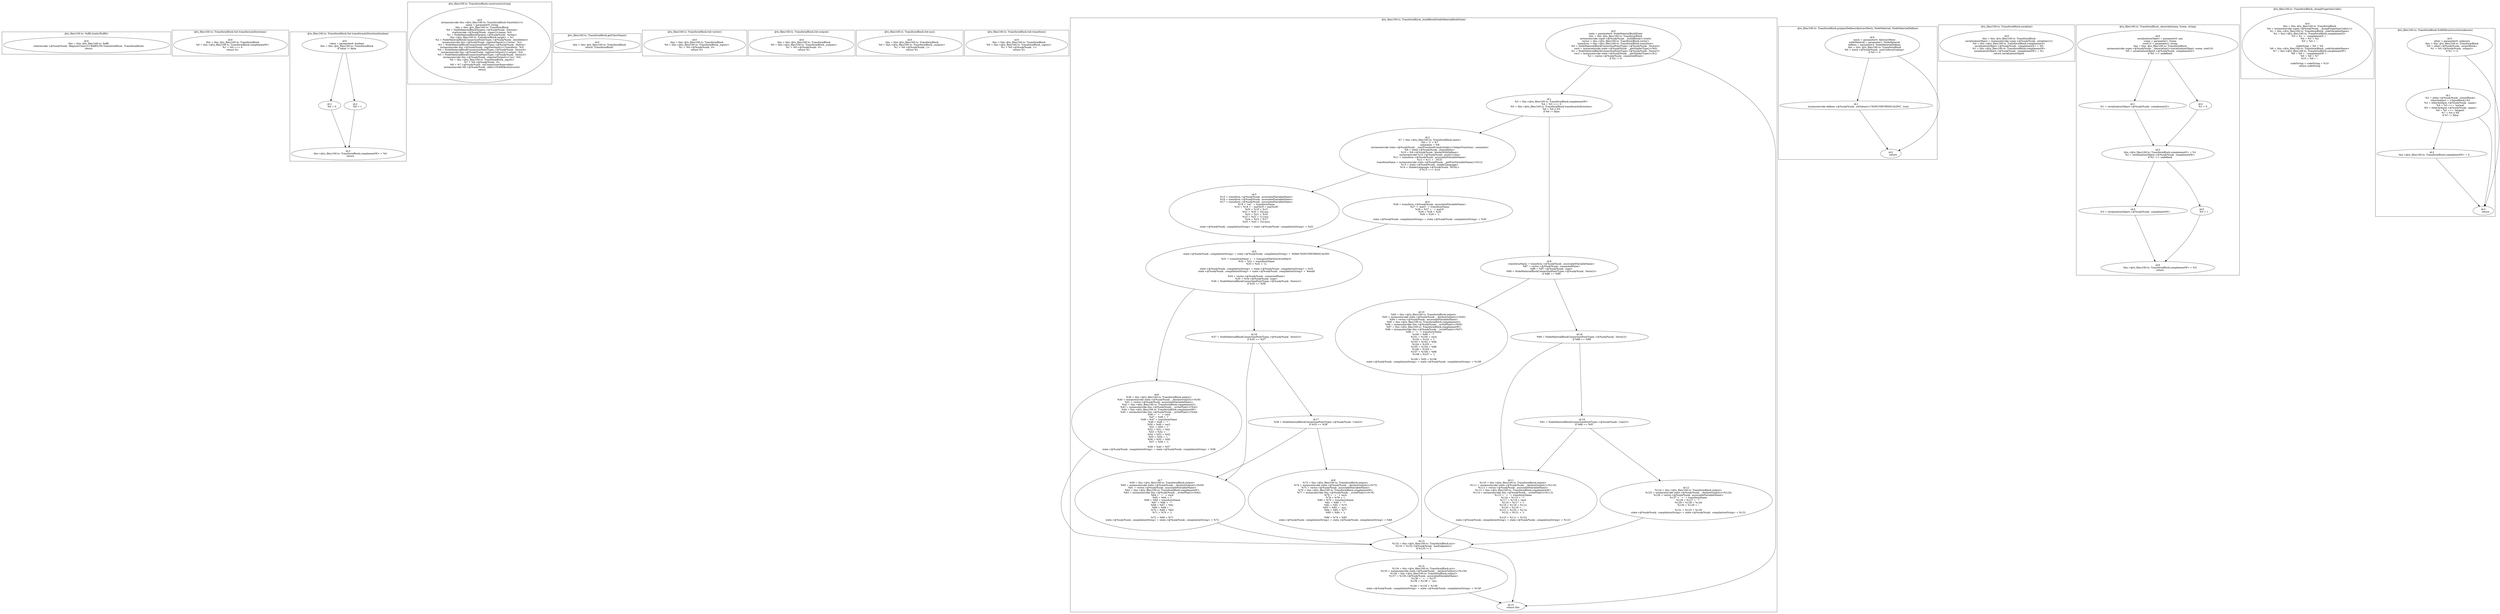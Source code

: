digraph "160.ts" {
subgraph "cluster_@ts_files/160.ts: %dflt.[static]%dflt()" {
  label="@ts_files/160.ts: %dflt.[static]%dflt()";
  Node33710 [label="id:0
      this = this: @ts_files/160.ts: %dflt
      staticinvoke <@%unk/%unk: .RegisterClass()>('BABYLON.TransformBlock', TransformBlock)
      return"];
}
subgraph "cluster_@ts_files/160.ts: TransformBlock.Get-transformAsDirection()" {
  label="@ts_files/160.ts: TransformBlock.Get-transformAsDirection()";
  Node54900 [label="id:0
      this = this: @ts_files/160.ts: TransformBlock
      %0 = this.<@ts_files/160.ts: TransformBlock.complementW>
      %1 = %0 === 0
      return %1"];
}
subgraph "cluster_@ts_files/160.ts: TransformBlock.Set-transformAsDirection(boolean)" {
  label="@ts_files/160.ts: TransformBlock.Set-transformAsDirection(boolean)";
  Node62380 [label="id:0
      value = parameter0: boolean
      this = this: @ts_files/160.ts: TransformBlock
      if value != false"];
  Node62381 [label="id:1
      %0 = 0"];
  Node62382 [label="id:2
      %0 = 1"];
  Node62383 [label="id:3
      this.<@ts_files/160.ts: TransformBlock.complementW> = %0
      return"];
  Node62380 -> Node62381;
  Node62380 -> Node62382;
  Node62381 -> Node62383;
  Node62382 -> Node62383;
}
subgraph "cluster_@ts_files/160.ts: TransformBlock.constructor(string)" {
  label="@ts_files/160.ts: TransformBlock.constructor(string)";
  Node49450 [label="id:0
      instanceinvoke this.<@ts_files/160.ts: TransformBlock.%instInit()>()
      name = parameter0: string
      this = this: @ts_files/160.ts: TransformBlock
      %0 = NodeMaterialBlockTargets.<@%unk/%unk: .Neutral>
      staticinvoke <@%unk/%unk: .super()>(name, %0)
      %1 = NodeMaterialBlockTargets.<@%unk/%unk: .Vertex>
      this.<@ts_files/160.ts: TransformBlock.target> = %1
      %2 = NodeMaterialBlockConnectionPointTypes.<@%unk/%unk: .AutoDetect>
      instanceinvoke this.<@%unk/%unk: .registerInput()>('vector', %2)
      %3 = NodeMaterialBlockConnectionPointTypes.<@%unk/%unk: .Matrix>
      instanceinvoke this.<@%unk/%unk: .registerInput()>('transform', %3)
      %4 = NodeMaterialBlockConnectionPointTypes.<@%unk/%unk: .Vector4>
      instanceinvoke this.<@%unk/%unk: .registerOutput()>('output', %4)
      %5 = NodeMaterialBlockConnectionPointTypes.<@%unk/%unk: .Vector3>
      instanceinvoke this.<@%unk/%unk: .registerOutput()>('xyz', %5)
      %6 = this.<@ts_files/160.ts: TransformBlock._inputs>
      %7 = %6.<@%unk/%unk: .0>
      %8 = %7.<@%unk/%unk: .onConnectionObservable>
      instanceinvoke %8.<@%unk/%unk: .add()>(%AM0$constructor)
      return"];
}
subgraph "cluster_@ts_files/160.ts: TransformBlock.getClassName()" {
  label="@ts_files/160.ts: TransformBlock.getClassName()";
  Node42670 [label="id:0
      this = this: @ts_files/160.ts: TransformBlock
      return 'TransformBlock'"];
}
subgraph "cluster_@ts_files/160.ts: TransformBlock.Get-vector()" {
  label="@ts_files/160.ts: TransformBlock.Get-vector()";
  Node40520 [label="id:0
      this = this: @ts_files/160.ts: TransformBlock
      %0 = this.<@ts_files/160.ts: TransformBlock._inputs>
      %1 = %0.<@%unk/%unk: .0>
      return %1"];
}
subgraph "cluster_@ts_files/160.ts: TransformBlock.Get-output()" {
  label="@ts_files/160.ts: TransformBlock.Get-output()";
  Node40820 [label="id:0
      this = this: @ts_files/160.ts: TransformBlock
      %0 = this.<@ts_files/160.ts: TransformBlock._outputs>
      %1 = %0.<@%unk/%unk: .0>
      return %1"];
}
subgraph "cluster_@ts_files/160.ts: TransformBlock.Get-xyz()" {
  label="@ts_files/160.ts: TransformBlock.Get-xyz()";
  Node37560 [label="id:0
      this = this: @ts_files/160.ts: TransformBlock
      %0 = this.<@ts_files/160.ts: TransformBlock._outputs>
      %1 = %0.<@%unk/%unk: .1>
      return %1"];
}
subgraph "cluster_@ts_files/160.ts: TransformBlock.Get-transform()" {
  label="@ts_files/160.ts: TransformBlock.Get-transform()";
  Node43810 [label="id:0
      this = this: @ts_files/160.ts: TransformBlock
      %0 = this.<@ts_files/160.ts: TransformBlock._inputs>
      %1 = %0.<@%unk/%unk: .1>
      return %1"];
}
subgraph "cluster_@ts_files/160.ts: TransformBlock._buildBlock(NodeMaterialBuildState)" {
  label="@ts_files/160.ts: TransformBlock._buildBlock(NodeMaterialBuildState)";
  Node63880 [label="id:0
      state = parameter0: NodeMaterialBuildState
      this = this: @ts_files/160.ts: TransformBlock
      instanceinvoke super.<@%unk/%unk: ._buildBlock()>(state)
      vector = this.<@ts_files/160.ts: TransformBlock.vector>
      transform = this.<@ts_files/160.ts: TransformBlock.transform>
      %0 = NodeMaterialBlockConnectionPointTypes.<@%unk/%unk: .Vector4>
      vec4 = instanceinvoke state.<@%unk/%unk: ._getShaderType()>(%0)
      %1 = NodeMaterialBlockConnectionPointTypes.<@%unk/%unk: .Vector3>
      vec3 = instanceinvoke state.<@%unk/%unk: ._getShaderType()>(%1)
      %2 = vector.<@%unk/%unk: .connectedPoint>
      if %2 != 0"];
  Node63881 [label="id:1
      %3 = this.<@ts_files/160.ts: TransformBlock.complementW>
      %4 = %3 === 0
      %5 = this.<@ts_files/160.ts: TransformBlock.transformAsDirection>
      %6 = %4 || %5
      if %6 != false"];
  Node63882 [label="id:2
      %7 = this.<@ts_files/160.ts: TransformBlock.name>
      %8 = '//' + %7
      comments = %8
      instanceinvoke state.<@%unk/%unk: ._emitFunctionFromInclude()>('helperFunctions', comments)
      %9 = state.<@%unk/%unk: .sharedData>
      %10 = %9.<@%unk/%unk: .blocksWithDefines>
      instanceinvoke %10.<@%unk/%unk: .push()>(this)
      %11 = transform.<@%unk/%unk: .associatedVariableName>
      %12 = %11 + '_NUS'
      transformName = instanceinvoke state.<@%unk/%unk: ._getFreeVariableName()>(%12)
      %13 = state.<@%unk/%unk: .shaderLanguage>
      %14 = ShaderLanguage.<@%unk/%unk: .WGSL>
      if %13 === %14"];
  Node63883 [label="id:3
      %15 = transform.<@%unk/%unk: .associatedVariableName>
      %16 = transform.<@%unk/%unk: .associatedVariableName>
      %17 = transform.<@%unk/%unk: .associatedVariableName>
      %18 = 'var ' + transformName
      %19 = %18 + ': mat3x3f = mat3x3f('
      %20 = %19 + %15
      %21 = %20 + '[0].xyz, '
      %22 = %21 + %16
      %23 = %22 + '[1].xyz, '
      %24 = %23 + %17
      %25 = %24 + '[2].xyz);\n'
      state.<@%unk/%unk: .compilationString> = state.<@%unk/%unk: .compilationString> + %25"];
  Node63884 [label="id:4
      %26 = transform.<@%unk/%unk: .associatedVariableName>
      %27 = 'mat3 ' + transformName
      %28 = %27 + ' = mat3('
      %29 = %28 + %26
      %30 = %29 + ');\n'
      state.<@%unk/%unk: .compilationString> = state.<@%unk/%unk: .compilationString> + %30"];
  Node63885 [label="id:5
      state.<@%unk/%unk: .compilationString> = state.<@%unk/%unk: .compilationString> + '#ifdef NONUNIFORMSCALING
'
      %31 = transformName + ' = transposeMat3(inverseMat3('
      %32 = %31 + transformName
      %33 = %32 + '));\n'
      state.<@%unk/%unk: .compilationString> = state.<@%unk/%unk: .compilationString> + %33
      state.<@%unk/%unk: .compilationString> = state.<@%unk/%unk: .compilationString> + '#endif
'
      %34 = vector.<@%unk/%unk: .connectedPoint>
      %35 = %34.<@%unk/%unk: .type>
      %36 = NodeMaterialBlockConnectionPointTypes.<@%unk/%unk: .Vector2>
      if %35 == %36"];
  Node63886 [label="id:6
      %39 = this.<@ts_files/160.ts: TransformBlock.output>
      %40 = instanceinvoke state.<@%unk/%unk: ._declareOutput()>(%39)
      %41 = vector.<@%unk/%unk: .associatedVariableName>
      %42 = this.<@ts_files/160.ts: TransformBlock.complementZ>
      %43 = instanceinvoke this.<@%unk/%unk: ._writeFloat()>(%42)
      %44 = this.<@ts_files/160.ts: TransformBlock.complementW>
      %45 = instanceinvoke this.<@%unk/%unk: ._writeFloat()>(%44)
      %46 = ' = ' + vec4
      %47 = %46 + '('
      %48 = %47 + transformName
      %49 = %48 + ' * '
      %50 = %49 + vec3
      %51 = %50 + '('
      %52 = %51 + %41
      %53 = %52 + ', '
      %54 = %53 + %43
      %55 = %54 + '), '
      %56 = %55 + %45
      %57 = %56 + ');\n'
      %58 = %40 + %57
      state.<@%unk/%unk: .compilationString> = state.<@%unk/%unk: .compilationString> + %58"];
  Node63887 [label="id:7
      %59 = this.<@ts_files/160.ts: TransformBlock.output>
      %60 = instanceinvoke state.<@%unk/%unk: ._declareOutput()>(%59)
      %61 = vector.<@%unk/%unk: .associatedVariableName>
      %62 = this.<@ts_files/160.ts: TransformBlock.complementW>
      %63 = instanceinvoke this.<@%unk/%unk: ._writeFloat()>(%62)
      %64 = ' = ' + vec4
      %65 = %64 + '('
      %66 = %65 + transformName
      %67 = %66 + ' * '
      %68 = %67 + %61
      %69 = %68 + ', '
      %70 = %69 + %63
      %71 = %70 + ');\n'
      %72 = %60 + %71
      state.<@%unk/%unk: .compilationString> = state.<@%unk/%unk: .compilationString> + %72"];
  Node63888 [label="id:8
      %73 = this.<@ts_files/160.ts: TransformBlock.output>
      %74 = instanceinvoke state.<@%unk/%unk: ._declareOutput()>(%73)
      %75 = vector.<@%unk/%unk: .associatedVariableName>
      %76 = this.<@ts_files/160.ts: TransformBlock.complementW>
      %77 = instanceinvoke this.<@%unk/%unk: ._writeFloat()>(%76)
      %78 = ' = ' + vec4
      %79 = %78 + '('
      %80 = %79 + transformName
      %81 = %80 + ' * '
      %82 = %81 + %75
      %83 = %82 + '.xyz, '
      %84 = %83 + %77
      %85 = %84 + ');\n'
      %86 = %74 + %85
      state.<@%unk/%unk: .compilationString> = state.<@%unk/%unk: .compilationString> + %86"];
  Node63889 [label="id:9
      transformName = transform.<@%unk/%unk: .associatedVariableName>
      %87 = vector.<@%unk/%unk: .connectedPoint>
      %88 = %87.<@%unk/%unk: .type>
      %89 = NodeMaterialBlockConnectionPointTypes.<@%unk/%unk: .Vector2>
      if %88 == %89"];
  Node638810 [label="id:10
      %92 = this.<@ts_files/160.ts: TransformBlock.output>
      %93 = instanceinvoke state.<@%unk/%unk: ._declareOutput()>(%92)
      %94 = vector.<@%unk/%unk: .associatedVariableName>
      %95 = this.<@ts_files/160.ts: TransformBlock.complementZ>
      %96 = instanceinvoke this.<@%unk/%unk: ._writeFloat()>(%95)
      %97 = this.<@ts_files/160.ts: TransformBlock.complementW>
      %98 = instanceinvoke this.<@%unk/%unk: ._writeFloat()>(%97)
      %99 = ' = ' + transformName
      %100 = %99 + ' * '
      %101 = %100 + vec4
      %102 = %101 + '('
      %103 = %102 + %94
      %104 = %103 + ', '
      %105 = %104 + %96
      %106 = %105 + ', '
      %107 = %106 + %98
      %108 = %107 + ');\n'
      %109 = %93 + %108
      state.<@%unk/%unk: .compilationString> = state.<@%unk/%unk: .compilationString> + %109"];
  Node638811 [label="id:11
      %110 = this.<@ts_files/160.ts: TransformBlock.output>
      %111 = instanceinvoke state.<@%unk/%unk: ._declareOutput()>(%110)
      %112 = vector.<@%unk/%unk: .associatedVariableName>
      %113 = this.<@ts_files/160.ts: TransformBlock.complementW>
      %114 = instanceinvoke this.<@%unk/%unk: ._writeFloat()>(%113)
      %115 = ' = ' + transformName
      %116 = %115 + ' * '
      %117 = %116 + vec4
      %118 = %117 + '('
      %119 = %118 + %112
      %120 = %119 + ', '
      %121 = %120 + %114
      %122 = %121 + ');\n'
      %123 = %111 + %122
      state.<@%unk/%unk: .compilationString> = state.<@%unk/%unk: .compilationString> + %123"];
  Node638812 [label="id:12
      %124 = this.<@ts_files/160.ts: TransformBlock.output>
      %125 = instanceinvoke state.<@%unk/%unk: ._declareOutput()>(%124)
      %126 = vector.<@%unk/%unk: .associatedVariableName>
      %127 = ' = ' + transformName
      %128 = %127 + ' * '
      %129 = %128 + %126
      %130 = %129 + ';\n'
      %131 = %125 + %130
      state.<@%unk/%unk: .compilationString> = state.<@%unk/%unk: .compilationString> + %131"];
  Node638813 [label="id:13
      %132 = this.<@ts_files/160.ts: TransformBlock.xyz>
      %133 = %132.<@%unk/%unk: .hasEndpoints>
      if %133 != 0"];
  Node638814 [label="id:14
      %134 = this.<@ts_files/160.ts: TransformBlock.xyz>
      %135 = instanceinvoke state.<@%unk/%unk: ._declareOutput()>(%134)
      %136 = this.<@ts_files/160.ts: TransformBlock.output>
      %137 = %136.<@%unk/%unk: .associatedVariableName>
      %138 = ' = ' + %137
      %139 = %138 + '.xyz;\n'
      %140 = %135 + %139
      state.<@%unk/%unk: .compilationString> = state.<@%unk/%unk: .compilationString> + %140"];
  Node638815 [label="id:15
      return this"];
  Node638816 [label="id:16
      %37 = NodeMaterialBlockConnectionPointTypes.<@%unk/%unk: .Vector3>
      if %35 == %37"];
  Node638817 [label="id:17
      %38 = NodeMaterialBlockConnectionPointTypes.<@%unk/%unk: .Color3>
      if %35 == %38"];
  Node638818 [label="id:18
      %90 = NodeMaterialBlockConnectionPointTypes.<@%unk/%unk: .Vector3>
      if %88 == %90"];
  Node638819 [label="id:19
      %91 = NodeMaterialBlockConnectionPointTypes.<@%unk/%unk: .Color3>
      if %88 == %91"];
  Node63880 -> Node63881;
  Node63880 -> Node638815;
  Node63881 -> Node63882;
  Node63881 -> Node63889;
  Node63882 -> Node63883;
  Node63882 -> Node63884;
  Node63883 -> Node63885;
  Node63884 -> Node63885;
  Node63885 -> Node63886;
  Node63885 -> Node638816;
  Node63886 -> Node638813;
  Node63887 -> Node638813;
  Node63888 -> Node638813;
  Node63889 -> Node638810;
  Node63889 -> Node638818;
  Node638810 -> Node638813;
  Node638811 -> Node638813;
  Node638812 -> Node638813;
  Node638813 -> Node638814;
  Node638813 -> Node638815;
  Node638814 -> Node638815;
  Node638816 -> Node63887;
  Node638816 -> Node638817;
  Node638817 -> Node63887;
  Node638817 -> Node63888;
  Node638818 -> Node638811;
  Node638818 -> Node638819;
  Node638819 -> Node638811;
  Node638819 -> Node638812;
}
subgraph "cluster_@ts_files/160.ts: TransformBlock.prepareDefines(AbstractMesh, NodeMaterial, NodeMaterialDefines)" {
  label="@ts_files/160.ts: TransformBlock.prepareDefines(AbstractMesh, NodeMaterial, NodeMaterialDefines)";
  Node89940 [label="id:0
      mesh = parameter0: AbstractMesh
      nodeMaterial = parameter1: NodeMaterial
      defines = parameter2: NodeMaterialDefines
      this = this: @ts_files/160.ts: TransformBlock
      %0 = mesh.<@%unk/%unk: .nonUniformScaling>
      if %0 != 0"];
  Node89941 [label="id:1
      instanceinvoke defines.<@%unk/%unk: .setValue()>('NONUNIFORMSCALING', true)"];
  Node89942 [label="id:2
      return"];
  Node89940 -> Node89941;
  Node89940 -> Node89942;
  Node89941 -> Node89942;
}
subgraph "cluster_@ts_files/160.ts: TransformBlock.serialize()" {
  label="@ts_files/160.ts: TransformBlock.serialize()";
  Node40280 [label="id:0
      this = this: @ts_files/160.ts: TransformBlock
      serializationObject = instanceinvoke super.<@%unk/%unk: .serialize()>()
      %0 = this.<@ts_files/160.ts: TransformBlock.complementZ>
      serializationObject.<@%unk/%unk: .complementZ> = %0
      %1 = this.<@ts_files/160.ts: TransformBlock.complementW>
      serializationObject.<@%unk/%unk: .complementW> = %1
      return serializationObject"];
}
subgraph "cluster_@ts_files/160.ts: TransformBlock._deserialize(any, Scene, string)" {
  label="@ts_files/160.ts: TransformBlock._deserialize(any, Scene, string)";
  Node59610 [label="id:0
      serializationObject = parameter0: any
      scene = parameter1: Scene
      rootUrl = parameter2: string
      this = this: @ts_files/160.ts: TransformBlock
      instanceinvoke super.<@%unk/%unk: ._deserialize()>(serializationObject, scene, rootUrl)
      %0 = serializationObject.<@%unk/%unk: .complementZ>
      if %0 !== undefined"];
  Node59611 [label="id:1
      %1 = serializationObject.<@%unk/%unk: .complementZ>"];
  Node59612 [label="id:2
      %1 = 0"];
  Node59613 [label="id:3
      this.<@ts_files/160.ts: TransformBlock.complementZ> = %1
      %2 = serializationObject.<@%unk/%unk: .complementW>
      if %2 !== undefined"];
  Node59614 [label="id:4
      %3 = serializationObject.<@%unk/%unk: .complementW>"];
  Node59615 [label="id:5
      %3 = 1"];
  Node59616 [label="id:6
      this.<@ts_files/160.ts: TransformBlock.complementW> = %3
      return"];
  Node59610 -> Node59611;
  Node59610 -> Node59612;
  Node59611 -> Node59613;
  Node59612 -> Node59613;
  Node59613 -> Node59614;
  Node59613 -> Node59615;
  Node59614 -> Node59616;
  Node59615 -> Node59616;
}
subgraph "cluster_@ts_files/160.ts: TransformBlock._dumpPropertiesCode()" {
  label="@ts_files/160.ts: TransformBlock._dumpPropertiesCode()";
  Node50410 [label="id:0
      this = this: @ts_files/160.ts: TransformBlock
      %0 = instanceinvoke super.<@%unk/%unk: ._dumpPropertiesCode()>()
      %1 = this.<@ts_files/160.ts: TransformBlock._codeVariableName>
      %2 = this.<@ts_files/160.ts: TransformBlock.complementZ>
      %3 = %1 + '.complementZ = '
      %4 = %3 + %2
      %5 = %4 + ';\n'
      codeString = %0 + %5
      %6 = this.<@ts_files/160.ts: TransformBlock._codeVariableName>
      %7 = this.<@ts_files/160.ts: TransformBlock.complementW>
      %8 = %6 + '.complementW = '
      %9 = %8 + %7
      %10 = %9 + ';\n'
      codeString = codeString + %10
      return codeString"];
}
subgraph "cluster_@ts_files/160.ts: TransformBlock.%AM0$constructor(unknown)" {
  label="@ts_files/160.ts: TransformBlock.%AM0$constructor(unknown)";
  Node53290 [label="id:0
      other = parameter0: unknown
      this = this: @ts_files/160.ts: TransformBlock
      %0 = other.<@%unk/%unk: .ownerBlock>
      %1 = %0.<@%unk/%unk: .isInput>
      if %1 != 0"];
  Node53291 [label="id:1
      %2 = other.<@%unk/%unk: .ownerBlock>
      otherAsInput = <InputBlock>%2
      %3 = otherAsInput.<@%unk/%unk: .name>
      %4 = %3 === 'normal'
      %5 = otherAsInput.<@%unk/%unk: .name>
      %6 = %5 === 'tangent'
      %7 = %4 || %6
      if %7 != false"];
  Node53292 [label="id:2
      this.<@ts_files/160.ts: TransformBlock.complementW> = 0"];
  Node53293 [label="id:3
      return"];
  Node53290 -> Node53291;
  Node53290 -> Node53293;
  Node53291 -> Node53292;
  Node53291 -> Node53293;
  Node53292 -> Node53293;
}
}

